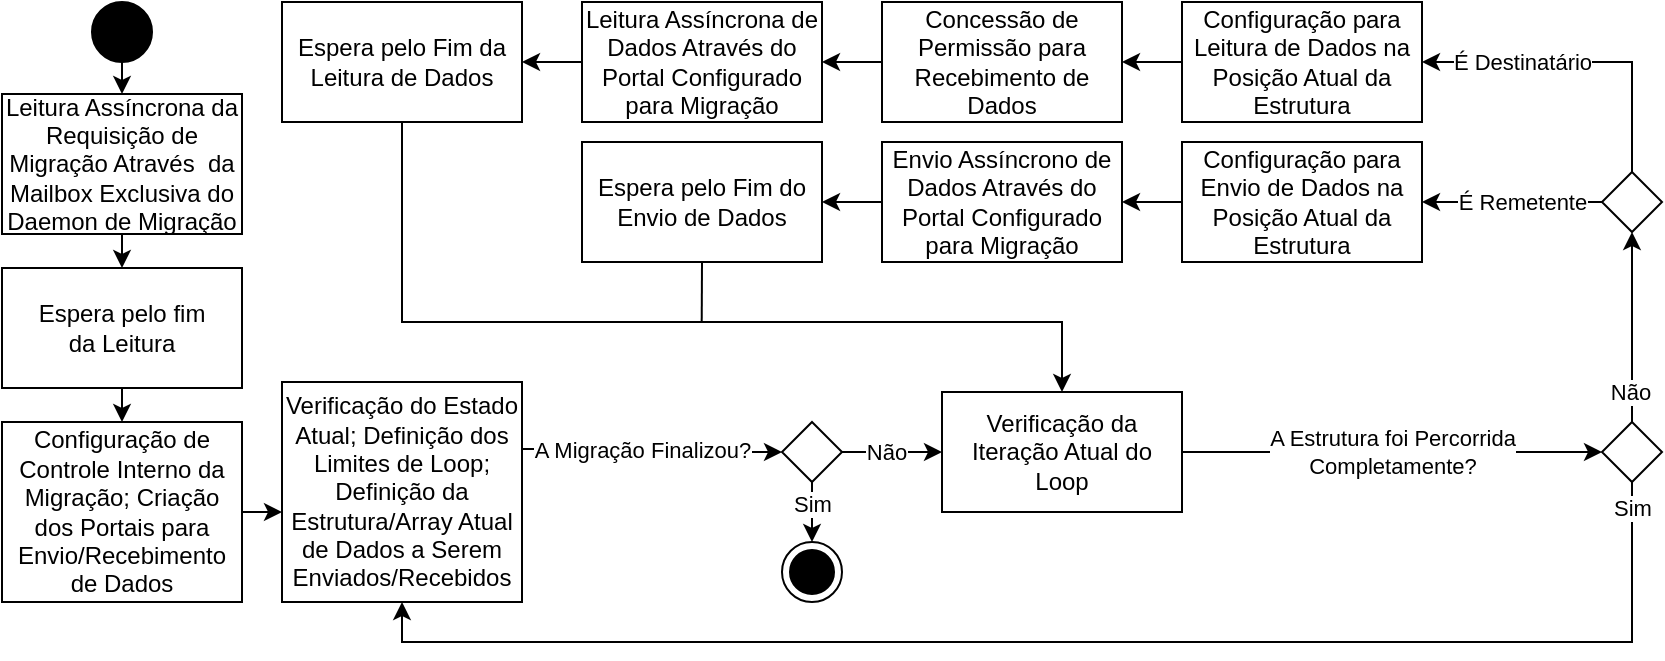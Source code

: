 <mxfile version="21.1.8" type="device">
  <diagram id="q7ni26Vf6jlZWdCBH7AH" name="Page-1">
    <mxGraphModel dx="1839" dy="537" grid="1" gridSize="10" guides="1" tooltips="1" connect="1" arrows="1" fold="1" page="1" pageScale="1" pageWidth="850" pageHeight="1100" math="0" shadow="0">
      <root>
        <mxCell id="0" />
        <mxCell id="1" parent="0" />
        <mxCell id="Hp3fMy_vhWRTYFUB1BI7-4" value="Verificação do Estado Atual; Definição dos Limites de Loop; Definição da Estrutura/Array Atual de Dados a Serem Enviados/Recebidos" style="rounded=0;whiteSpace=wrap;html=1;" vertex="1" parent="1">
          <mxGeometry x="-170" y="660" width="120" height="110" as="geometry" />
        </mxCell>
        <mxCell id="Hp3fMy_vhWRTYFUB1BI7-6" value="Verificação da&lt;br&gt;Iteração Atual do Loop" style="rounded=0;whiteSpace=wrap;html=1;" vertex="1" parent="1">
          <mxGeometry x="160" y="665" width="120" height="60" as="geometry" />
        </mxCell>
        <mxCell id="Hp3fMy_vhWRTYFUB1BI7-17" style="edgeStyle=orthogonalEdgeStyle;rounded=0;orthogonalLoop=1;jettySize=auto;html=1;exitX=1;exitY=0.5;exitDx=0;exitDy=0;entryX=0;entryY=0.5;entryDx=0;entryDy=0;" edge="1" parent="1" source="Hp3fMy_vhWRTYFUB1BI7-12" target="Hp3fMy_vhWRTYFUB1BI7-6">
          <mxGeometry relative="1" as="geometry" />
        </mxCell>
        <mxCell id="Hp3fMy_vhWRTYFUB1BI7-18" value="Não" style="edgeLabel;html=1;align=center;verticalAlign=middle;resizable=0;points=[];" vertex="1" connectable="0" parent="Hp3fMy_vhWRTYFUB1BI7-17">
          <mxGeometry x="-0.248" relative="1" as="geometry">
            <mxPoint x="3" as="offset" />
          </mxGeometry>
        </mxCell>
        <mxCell id="Hp3fMy_vhWRTYFUB1BI7-66" style="edgeStyle=orthogonalEdgeStyle;rounded=0;orthogonalLoop=1;jettySize=auto;html=1;exitX=0.5;exitY=1;exitDx=0;exitDy=0;entryX=0.5;entryY=0;entryDx=0;entryDy=0;" edge="1" parent="1" source="Hp3fMy_vhWRTYFUB1BI7-12" target="Hp3fMy_vhWRTYFUB1BI7-19">
          <mxGeometry relative="1" as="geometry" />
        </mxCell>
        <mxCell id="Hp3fMy_vhWRTYFUB1BI7-67" value="Sim" style="edgeLabel;html=1;align=center;verticalAlign=middle;resizable=0;points=[];" vertex="1" connectable="0" parent="Hp3fMy_vhWRTYFUB1BI7-66">
          <mxGeometry x="-0.247" y="1" relative="1" as="geometry">
            <mxPoint x="-1" y="-1" as="offset" />
          </mxGeometry>
        </mxCell>
        <mxCell id="Hp3fMy_vhWRTYFUB1BI7-12" value="" style="rhombus;" vertex="1" parent="1">
          <mxGeometry x="80" y="680" width="30" height="30" as="geometry" />
        </mxCell>
        <mxCell id="Hp3fMy_vhWRTYFUB1BI7-15" style="edgeStyle=orthogonalEdgeStyle;rounded=0;orthogonalLoop=1;jettySize=auto;html=1;exitX=1.003;exitY=0.304;exitDx=0;exitDy=0;entryX=0;entryY=0.5;entryDx=0;entryDy=0;exitPerimeter=0;" edge="1" parent="1" source="Hp3fMy_vhWRTYFUB1BI7-4" target="Hp3fMy_vhWRTYFUB1BI7-12">
          <mxGeometry relative="1" as="geometry" />
        </mxCell>
        <mxCell id="Hp3fMy_vhWRTYFUB1BI7-16" value="A Migração Finalizou?" style="edgeLabel;html=1;align=center;verticalAlign=middle;resizable=0;points=[];" vertex="1" connectable="0" parent="Hp3fMy_vhWRTYFUB1BI7-15">
          <mxGeometry x="-0.688" relative="1" as="geometry">
            <mxPoint x="39" as="offset" />
          </mxGeometry>
        </mxCell>
        <mxCell id="Hp3fMy_vhWRTYFUB1BI7-19" value="" style="ellipse;html=1;shape=endState;fillColor=strokeColor;" vertex="1" parent="1">
          <mxGeometry x="80" y="740" width="30" height="30" as="geometry" />
        </mxCell>
        <mxCell id="Hp3fMy_vhWRTYFUB1BI7-69" style="edgeStyle=orthogonalEdgeStyle;rounded=0;orthogonalLoop=1;jettySize=auto;html=1;exitX=0.5;exitY=0;exitDx=0;exitDy=0;entryX=0.5;entryY=1;entryDx=0;entryDy=0;" edge="1" parent="1" source="Hp3fMy_vhWRTYFUB1BI7-22" target="Hp3fMy_vhWRTYFUB1BI7-28">
          <mxGeometry relative="1" as="geometry" />
        </mxCell>
        <mxCell id="Hp3fMy_vhWRTYFUB1BI7-81" value="Não" style="edgeLabel;html=1;align=center;verticalAlign=middle;resizable=0;points=[];" vertex="1" connectable="0" parent="Hp3fMy_vhWRTYFUB1BI7-69">
          <mxGeometry x="-0.718" y="2" relative="1" as="geometry">
            <mxPoint x="1" y="-2" as="offset" />
          </mxGeometry>
        </mxCell>
        <mxCell id="Hp3fMy_vhWRTYFUB1BI7-78" style="edgeStyle=orthogonalEdgeStyle;rounded=0;orthogonalLoop=1;jettySize=auto;html=1;exitX=0.5;exitY=1;exitDx=0;exitDy=0;entryX=0.5;entryY=1;entryDx=0;entryDy=0;" edge="1" parent="1" source="Hp3fMy_vhWRTYFUB1BI7-22" target="Hp3fMy_vhWRTYFUB1BI7-4">
          <mxGeometry relative="1" as="geometry" />
        </mxCell>
        <mxCell id="Hp3fMy_vhWRTYFUB1BI7-82" value="Sim" style="edgeLabel;html=1;align=center;verticalAlign=middle;resizable=0;points=[];" vertex="1" connectable="0" parent="Hp3fMy_vhWRTYFUB1BI7-78">
          <mxGeometry x="-0.964" relative="1" as="geometry">
            <mxPoint as="offset" />
          </mxGeometry>
        </mxCell>
        <mxCell id="Hp3fMy_vhWRTYFUB1BI7-22" value="" style="rhombus;" vertex="1" parent="1">
          <mxGeometry x="490" y="680" width="30" height="30" as="geometry" />
        </mxCell>
        <mxCell id="Hp3fMy_vhWRTYFUB1BI7-23" style="edgeStyle=orthogonalEdgeStyle;rounded=0;orthogonalLoop=1;jettySize=auto;html=1;exitX=1;exitY=0.5;exitDx=0;exitDy=0;entryX=0;entryY=0.5;entryDx=0;entryDy=0;" edge="1" parent="1" source="Hp3fMy_vhWRTYFUB1BI7-6" target="Hp3fMy_vhWRTYFUB1BI7-22">
          <mxGeometry relative="1" as="geometry" />
        </mxCell>
        <mxCell id="Hp3fMy_vhWRTYFUB1BI7-24" value="A Estrutura foi Percorrida&lt;br&gt;Completamente?" style="edgeLabel;html=1;align=center;verticalAlign=middle;resizable=0;points=[];" vertex="1" connectable="0" parent="Hp3fMy_vhWRTYFUB1BI7-23">
          <mxGeometry x="-0.656" y="2" relative="1" as="geometry">
            <mxPoint x="69" y="2" as="offset" />
          </mxGeometry>
        </mxCell>
        <mxCell id="Hp3fMy_vhWRTYFUB1BI7-71" style="edgeStyle=orthogonalEdgeStyle;rounded=0;orthogonalLoop=1;jettySize=auto;html=1;exitX=0.5;exitY=0;exitDx=0;exitDy=0;entryX=1;entryY=0.5;entryDx=0;entryDy=0;" edge="1" parent="1" source="Hp3fMy_vhWRTYFUB1BI7-28" target="Hp3fMy_vhWRTYFUB1BI7-35">
          <mxGeometry relative="1" as="geometry" />
        </mxCell>
        <mxCell id="Hp3fMy_vhWRTYFUB1BI7-79" value="É Destinatário" style="edgeLabel;html=1;align=center;verticalAlign=middle;resizable=0;points=[];" vertex="1" connectable="0" parent="Hp3fMy_vhWRTYFUB1BI7-71">
          <mxGeometry x="0.625" y="-1" relative="1" as="geometry">
            <mxPoint x="20" y="1" as="offset" />
          </mxGeometry>
        </mxCell>
        <mxCell id="Hp3fMy_vhWRTYFUB1BI7-72" style="edgeStyle=orthogonalEdgeStyle;rounded=0;orthogonalLoop=1;jettySize=auto;html=1;exitX=0;exitY=0.5;exitDx=0;exitDy=0;entryX=1;entryY=0.5;entryDx=0;entryDy=0;" edge="1" parent="1" source="Hp3fMy_vhWRTYFUB1BI7-28" target="Hp3fMy_vhWRTYFUB1BI7-47">
          <mxGeometry relative="1" as="geometry" />
        </mxCell>
        <mxCell id="Hp3fMy_vhWRTYFUB1BI7-80" value="É Remetente" style="edgeLabel;html=1;align=center;verticalAlign=middle;resizable=0;points=[];" vertex="1" connectable="0" parent="Hp3fMy_vhWRTYFUB1BI7-72">
          <mxGeometry x="0.296" y="2" relative="1" as="geometry">
            <mxPoint x="18" y="-2" as="offset" />
          </mxGeometry>
        </mxCell>
        <mxCell id="Hp3fMy_vhWRTYFUB1BI7-28" value="" style="rhombus;" vertex="1" parent="1">
          <mxGeometry x="490" y="555" width="30" height="30" as="geometry" />
        </mxCell>
        <mxCell id="Hp3fMy_vhWRTYFUB1BI7-84" style="edgeStyle=orthogonalEdgeStyle;rounded=0;orthogonalLoop=1;jettySize=auto;html=1;exitX=0.5;exitY=1;exitDx=0;exitDy=0;entryX=0.5;entryY=0;entryDx=0;entryDy=0;" edge="1" parent="1" source="Hp3fMy_vhWRTYFUB1BI7-1" target="Hp3fMy_vhWRTYFUB1BI7-2">
          <mxGeometry relative="1" as="geometry" />
        </mxCell>
        <mxCell id="Hp3fMy_vhWRTYFUB1BI7-1" value="Leitura Assíncrona da Requisição de Migração Através&amp;nbsp; da Mailbox Exclusiva do Daemon de Migração" style="rounded=0;whiteSpace=wrap;html=1;" vertex="1" parent="1">
          <mxGeometry x="-310" y="516" width="120" height="70" as="geometry" />
        </mxCell>
        <mxCell id="Hp3fMy_vhWRTYFUB1BI7-85" style="edgeStyle=orthogonalEdgeStyle;rounded=0;orthogonalLoop=1;jettySize=auto;html=1;exitX=0.5;exitY=1;exitDx=0;exitDy=0;entryX=0.5;entryY=0;entryDx=0;entryDy=0;" edge="1" parent="1" source="Hp3fMy_vhWRTYFUB1BI7-2" target="Hp3fMy_vhWRTYFUB1BI7-3">
          <mxGeometry relative="1" as="geometry" />
        </mxCell>
        <mxCell id="Hp3fMy_vhWRTYFUB1BI7-2" value="Espera pelo fim&lt;br&gt;da Leitura" style="rounded=0;whiteSpace=wrap;html=1;" vertex="1" parent="1">
          <mxGeometry x="-310" y="603" width="120" height="60" as="geometry" />
        </mxCell>
        <mxCell id="Hp3fMy_vhWRTYFUB1BI7-87" style="edgeStyle=orthogonalEdgeStyle;rounded=0;orthogonalLoop=1;jettySize=auto;html=1;exitX=1;exitY=0.5;exitDx=0;exitDy=0;entryX=0;entryY=0.599;entryDx=0;entryDy=0;entryPerimeter=0;" edge="1" parent="1" source="Hp3fMy_vhWRTYFUB1BI7-3" target="Hp3fMy_vhWRTYFUB1BI7-4">
          <mxGeometry relative="1" as="geometry" />
        </mxCell>
        <mxCell id="Hp3fMy_vhWRTYFUB1BI7-3" value="Configuração de Controle Interno da Migração; Criação dos Portais para Envio/Recebimento de Dados" style="rounded=0;whiteSpace=wrap;html=1;" vertex="1" parent="1">
          <mxGeometry x="-310" y="680" width="120" height="90" as="geometry" />
        </mxCell>
        <mxCell id="Hp3fMy_vhWRTYFUB1BI7-40" style="edgeStyle=orthogonalEdgeStyle;rounded=0;orthogonalLoop=1;jettySize=auto;html=1;exitX=0;exitY=0.5;exitDx=0;exitDy=0;entryX=1;entryY=0.5;entryDx=0;entryDy=0;" edge="1" parent="1" source="Hp3fMy_vhWRTYFUB1BI7-35" target="Hp3fMy_vhWRTYFUB1BI7-39">
          <mxGeometry relative="1" as="geometry" />
        </mxCell>
        <mxCell id="Hp3fMy_vhWRTYFUB1BI7-35" value="Configuração para&lt;br&gt;Leitura de Dados na Posição Atual da Estrutura" style="rounded=0;whiteSpace=wrap;html=1;" vertex="1" parent="1">
          <mxGeometry x="280" y="470" width="120" height="60" as="geometry" />
        </mxCell>
        <mxCell id="Hp3fMy_vhWRTYFUB1BI7-44" style="edgeStyle=orthogonalEdgeStyle;rounded=0;orthogonalLoop=1;jettySize=auto;html=1;exitX=0;exitY=0.5;exitDx=0;exitDy=0;entryX=1;entryY=0.5;entryDx=0;entryDy=0;" edge="1" parent="1" source="Hp3fMy_vhWRTYFUB1BI7-39" target="Hp3fMy_vhWRTYFUB1BI7-41">
          <mxGeometry relative="1" as="geometry" />
        </mxCell>
        <mxCell id="Hp3fMy_vhWRTYFUB1BI7-39" value="Concessão de Permissão para Recebimento de Dados" style="rounded=0;whiteSpace=wrap;html=1;" vertex="1" parent="1">
          <mxGeometry x="130" y="470" width="120" height="60" as="geometry" />
        </mxCell>
        <mxCell id="Hp3fMy_vhWRTYFUB1BI7-45" style="edgeStyle=orthogonalEdgeStyle;rounded=0;orthogonalLoop=1;jettySize=auto;html=1;exitX=0;exitY=0.5;exitDx=0;exitDy=0;entryX=1;entryY=0.5;entryDx=0;entryDy=0;" edge="1" parent="1" source="Hp3fMy_vhWRTYFUB1BI7-41" target="Hp3fMy_vhWRTYFUB1BI7-42">
          <mxGeometry relative="1" as="geometry" />
        </mxCell>
        <mxCell id="Hp3fMy_vhWRTYFUB1BI7-41" value="Leitura Assíncrona de Dados Através do Portal Configurado para Migração" style="rounded=0;whiteSpace=wrap;html=1;" vertex="1" parent="1">
          <mxGeometry x="-20" y="470" width="120" height="60" as="geometry" />
        </mxCell>
        <mxCell id="Hp3fMy_vhWRTYFUB1BI7-77" style="edgeStyle=orthogonalEdgeStyle;rounded=0;orthogonalLoop=1;jettySize=auto;html=1;exitX=0.5;exitY=1;exitDx=0;exitDy=0;entryX=0.5;entryY=0;entryDx=0;entryDy=0;" edge="1" parent="1" source="Hp3fMy_vhWRTYFUB1BI7-42" target="Hp3fMy_vhWRTYFUB1BI7-6">
          <mxGeometry relative="1" as="geometry">
            <Array as="points">
              <mxPoint x="-110" y="630" />
              <mxPoint x="220" y="630" />
            </Array>
          </mxGeometry>
        </mxCell>
        <mxCell id="Hp3fMy_vhWRTYFUB1BI7-42" value="Espera pelo Fim da Leitura de Dados" style="rounded=0;whiteSpace=wrap;html=1;" vertex="1" parent="1">
          <mxGeometry x="-170" y="470" width="120" height="60" as="geometry" />
        </mxCell>
        <mxCell id="Hp3fMy_vhWRTYFUB1BI7-46" style="edgeStyle=orthogonalEdgeStyle;rounded=0;orthogonalLoop=1;jettySize=auto;html=1;exitX=0;exitY=0.5;exitDx=0;exitDy=0;entryX=1;entryY=0.5;entryDx=0;entryDy=0;" edge="1" parent="1" source="Hp3fMy_vhWRTYFUB1BI7-47" target="Hp3fMy_vhWRTYFUB1BI7-49">
          <mxGeometry relative="1" as="geometry" />
        </mxCell>
        <mxCell id="Hp3fMy_vhWRTYFUB1BI7-47" value="Configuração para&lt;br&gt;Envio de Dados na Posição Atual da Estrutura" style="rounded=0;whiteSpace=wrap;html=1;" vertex="1" parent="1">
          <mxGeometry x="280" y="540" width="120" height="60" as="geometry" />
        </mxCell>
        <mxCell id="Hp3fMy_vhWRTYFUB1BI7-48" style="edgeStyle=orthogonalEdgeStyle;rounded=0;orthogonalLoop=1;jettySize=auto;html=1;exitX=0;exitY=0.5;exitDx=0;exitDy=0;entryX=1;entryY=0.5;entryDx=0;entryDy=0;" edge="1" parent="1" source="Hp3fMy_vhWRTYFUB1BI7-49" target="Hp3fMy_vhWRTYFUB1BI7-50">
          <mxGeometry relative="1" as="geometry" />
        </mxCell>
        <mxCell id="Hp3fMy_vhWRTYFUB1BI7-49" value="Envio Assíncrono de Dados Através do Portal Configurado para Migração" style="rounded=0;whiteSpace=wrap;html=1;" vertex="1" parent="1">
          <mxGeometry x="130" y="540" width="120" height="60" as="geometry" />
        </mxCell>
        <mxCell id="Hp3fMy_vhWRTYFUB1BI7-76" style="edgeStyle=orthogonalEdgeStyle;rounded=0;orthogonalLoop=1;jettySize=auto;html=1;exitX=0.5;exitY=1;exitDx=0;exitDy=0;endArrow=none;endFill=0;" edge="1" parent="1" source="Hp3fMy_vhWRTYFUB1BI7-50">
          <mxGeometry relative="1" as="geometry">
            <mxPoint x="39.857" y="630.0" as="targetPoint" />
          </mxGeometry>
        </mxCell>
        <mxCell id="Hp3fMy_vhWRTYFUB1BI7-50" value="Espera pelo Fim do Envio de Dados" style="rounded=0;whiteSpace=wrap;html=1;" vertex="1" parent="1">
          <mxGeometry x="-20" y="540" width="120" height="60" as="geometry" />
        </mxCell>
        <mxCell id="Hp3fMy_vhWRTYFUB1BI7-83" style="edgeStyle=orthogonalEdgeStyle;rounded=0;orthogonalLoop=1;jettySize=auto;html=1;exitX=0.5;exitY=1;exitDx=0;exitDy=0;entryX=0.5;entryY=0;entryDx=0;entryDy=0;" edge="1" parent="1" source="Hp3fMy_vhWRTYFUB1BI7-61" target="Hp3fMy_vhWRTYFUB1BI7-1">
          <mxGeometry relative="1" as="geometry" />
        </mxCell>
        <mxCell id="Hp3fMy_vhWRTYFUB1BI7-61" value="" style="ellipse;fillColor=strokeColor;html=1;" vertex="1" parent="1">
          <mxGeometry x="-265" y="470" width="30" height="30" as="geometry" />
        </mxCell>
      </root>
    </mxGraphModel>
  </diagram>
</mxfile>
